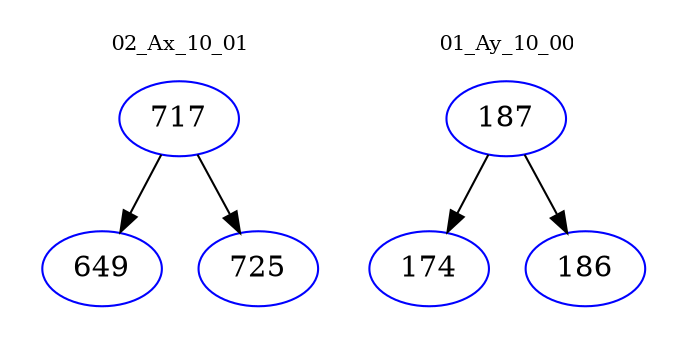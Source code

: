 digraph{
subgraph cluster_0 {
color = white
label = "02_Ax_10_01";
fontsize=10;
T0_717 [label="717", color="blue"]
T0_717 -> T0_649 [color="black"]
T0_649 [label="649", color="blue"]
T0_717 -> T0_725 [color="black"]
T0_725 [label="725", color="blue"]
}
subgraph cluster_1 {
color = white
label = "01_Ay_10_00";
fontsize=10;
T1_187 [label="187", color="blue"]
T1_187 -> T1_174 [color="black"]
T1_174 [label="174", color="blue"]
T1_187 -> T1_186 [color="black"]
T1_186 [label="186", color="blue"]
}
}
